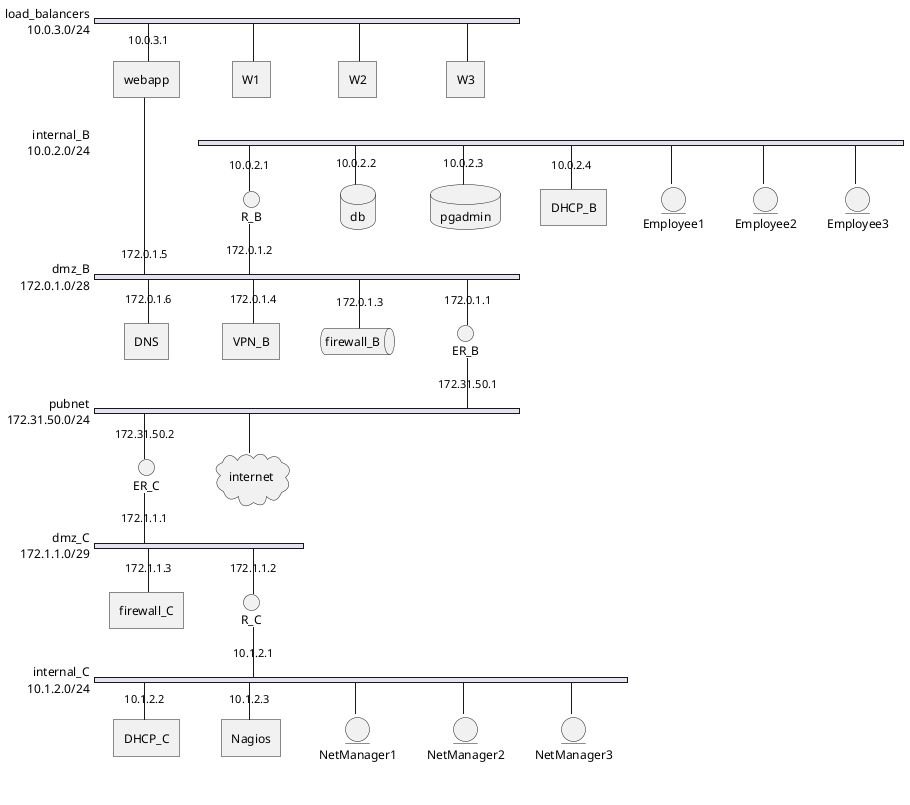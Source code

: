 @startuml

nwdiag {
  network load_balancers {
    address = "10.0.3.0/24";
    webapp[address = "10.0.3.1"];
    W1;
    W2;
    W3;
  }

  network internal_B {
    address = "10.0.2.0/24";
    R_B [shape = interface, address="10.0.2.1"]
    db [shape = database, address = "10.0.2.2"];
    pgadmin [shape = database, address = "10.0.2.3"];
    DHCP_B [shape = rectangle, address = "10.0.2.4"];
    Employee1 [shape = entity]
    Employee2 [shape = entity]
    Employee3 [shape = entity]
  }

  network dmz_B {
    address = "172.0.1.0/28";
    DNS [shape = rectangle, address="172.0.1.6"]
    webapp [shape = rectangle, address="172.0.1.5"];
    VPN_B [shape = rectangle, address="172.0.1.4"]
    firewall_B [shape = queue, address="172.0.1.3"];
    ER_B [shape = interface, address="172.0.1.1"];
    R_B [shape = interface, address="172.0.1.2"];
  }

  network pubnet {
    address = "172.31.50.0/24";
    ER_B [shape = interface, address="172.31.50.1"];
    ER_C [shape = interface, address="172.31.50.2"];
    internet [shape = cloud];
  }

  network dmz_C {
    address = "172.1.1.0/29";
    ER_C [shape = interface, address="172.1.1.1"]
    firewall_C [shape = queu, address="172.1.1.3"]
    R_C [shape = interfac, address="172.1.1.2"]
  }

  network internal_C {
    address = "10.1.2.0/24";
    R_C [shape = interface, address="10.1.2.1"]
    DHCP_C [shape = rectangle, address="10.1.2.2"];
    Nagios [shape = rectangle, address = "10.1.2.3"];
    NetManager1 [shape = entity]
    NetManager2 [shape = entity]
    NetManager3 [shape = entity]
  }
}
@enduml
